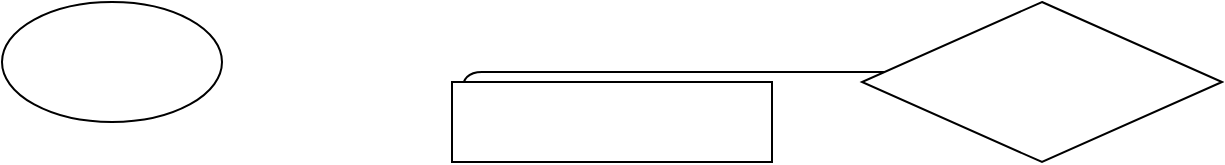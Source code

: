 <mxfile version="20.0.1" type="device"><diagram id="R2lEEEUBdFMjLlhIrx00" name="Page-1"><mxGraphModel dx="868" dy="450" grid="1" gridSize="10" guides="1" tooltips="1" connect="1" arrows="1" fold="1" page="1" pageScale="1" pageWidth="850" pageHeight="1100" math="0" shadow="0" extFonts="Permanent Marker^https://fonts.googleapis.com/css?family=Permanent+Marker"><root><mxCell id="0"/><mxCell id="1" parent="0"/><mxCell id="C-vyLk0tnHw3VtMMgP7b-12" value="" style="edgeStyle=entityRelationEdgeStyle;endArrow=ERzeroToMany;startArrow=ERone;endFill=1;startFill=0;" parent="1" target="C-vyLk0tnHw3VtMMgP7b-17" edge="1"><mxGeometry width="100" height="100" relative="1" as="geometry"><mxPoint x="700" y="165" as="sourcePoint"/><mxPoint x="460" y="205" as="targetPoint"/></mxGeometry></mxCell><mxCell id="fwCKnPOjsZaAkMHXyOfG-1" value="" style="ellipse;whiteSpace=wrap;html=1;" vertex="1" parent="1"><mxGeometry x="200" y="150" width="110" height="60" as="geometry"/></mxCell><mxCell id="fwCKnPOjsZaAkMHXyOfG-2" value="" style="rounded=0;whiteSpace=wrap;html=1;" vertex="1" parent="1"><mxGeometry x="425" y="190" width="160" height="40" as="geometry"/></mxCell><mxCell id="fwCKnPOjsZaAkMHXyOfG-3" value="" style="rhombus;whiteSpace=wrap;html=1;" vertex="1" parent="1"><mxGeometry x="630" y="150" width="180" height="80" as="geometry"/></mxCell></root></mxGraphModel></diagram></mxfile>